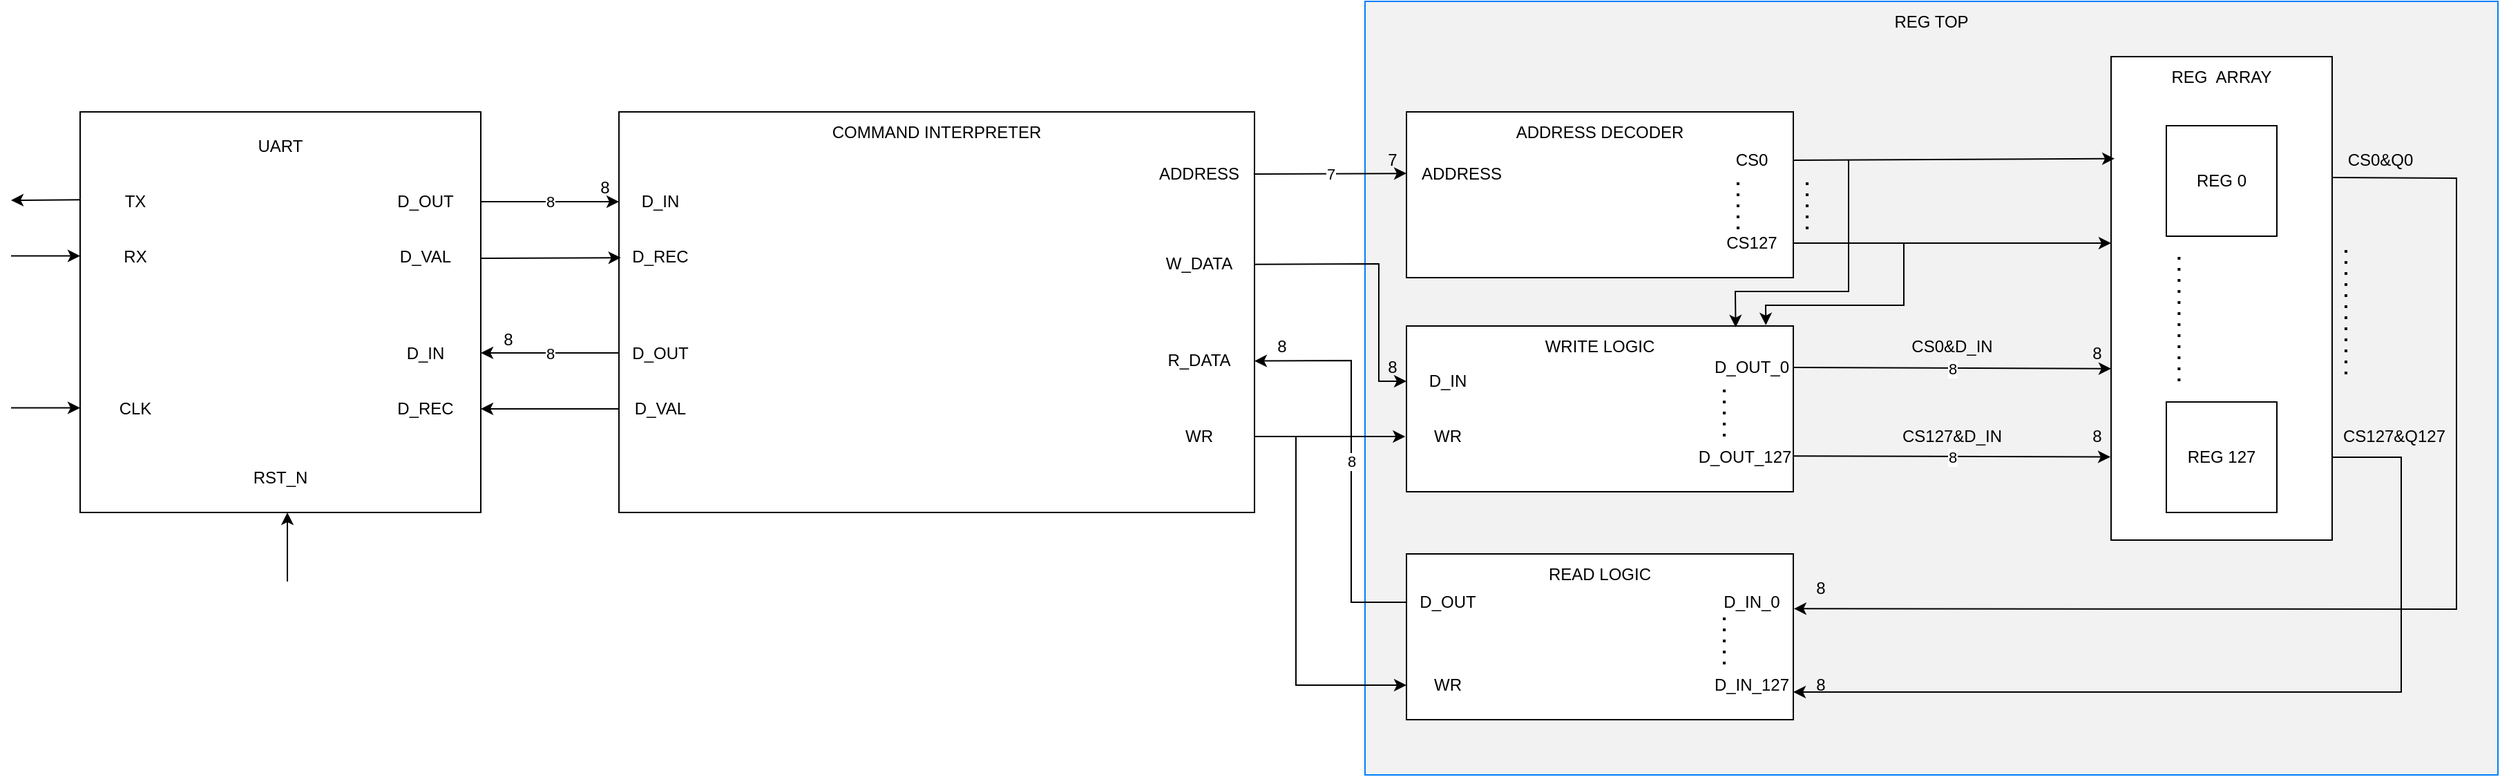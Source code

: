 <mxfile version="22.1.5" type="device">
  <diagram name="1 oldal" id="6hVa5__1eOVqnCU0VaBR">
    <mxGraphModel dx="1477" dy="673" grid="1" gridSize="10" guides="1" tooltips="1" connect="1" arrows="1" fold="1" page="1" pageScale="1" pageWidth="2500" pageHeight="1500" math="0" shadow="0">
      <root>
        <mxCell id="0" />
        <mxCell id="1" parent="0" />
        <mxCell id="W1dTpZ825z0NUDxcTeE6-85" value="" style="rounded=0;whiteSpace=wrap;html=1;strokeColor=#007FFF;fillColor=#F2F2F2;" vertex="1" parent="1">
          <mxGeometry x="1050" y="40" width="820" height="560" as="geometry" />
        </mxCell>
        <mxCell id="TZrsvxpgwlqgJpduMYWX-1" value="" style="whiteSpace=wrap;html=1;aspect=fixed;" parent="1" vertex="1">
          <mxGeometry x="120" y="120" width="290" height="290" as="geometry" />
        </mxCell>
        <mxCell id="TZrsvxpgwlqgJpduMYWX-2" value="UART" style="text;html=1;strokeColor=none;fillColor=none;align=center;verticalAlign=middle;whiteSpace=wrap;rounded=0;" parent="1" vertex="1">
          <mxGeometry x="235" y="130" width="60" height="30" as="geometry" />
        </mxCell>
        <mxCell id="TZrsvxpgwlqgJpduMYWX-3" value="TX" style="text;html=1;strokeColor=none;fillColor=none;align=center;verticalAlign=middle;whiteSpace=wrap;rounded=0;" parent="1" vertex="1">
          <mxGeometry x="130" y="170" width="60" height="30" as="geometry" />
        </mxCell>
        <mxCell id="TZrsvxpgwlqgJpduMYWX-4" value="RX" style="text;html=1;strokeColor=none;fillColor=none;align=center;verticalAlign=middle;whiteSpace=wrap;rounded=0;" parent="1" vertex="1">
          <mxGeometry x="130" y="210" width="60" height="30" as="geometry" />
        </mxCell>
        <mxCell id="TZrsvxpgwlqgJpduMYWX-5" value="CLK" style="text;html=1;strokeColor=none;fillColor=none;align=center;verticalAlign=middle;whiteSpace=wrap;rounded=0;" parent="1" vertex="1">
          <mxGeometry x="130" y="320" width="60" height="30" as="geometry" />
        </mxCell>
        <mxCell id="TZrsvxpgwlqgJpduMYWX-6" value="RST_N" style="text;html=1;strokeColor=none;fillColor=none;align=center;verticalAlign=middle;whiteSpace=wrap;rounded=0;" parent="1" vertex="1">
          <mxGeometry x="235" y="370" width="60" height="30" as="geometry" />
        </mxCell>
        <mxCell id="TZrsvxpgwlqgJpduMYWX-7" value="D_OUT" style="text;html=1;strokeColor=none;fillColor=none;align=center;verticalAlign=middle;whiteSpace=wrap;rounded=0;" parent="1" vertex="1">
          <mxGeometry x="340" y="170" width="60" height="30" as="geometry" />
        </mxCell>
        <mxCell id="TZrsvxpgwlqgJpduMYWX-8" value="D_VAL" style="text;html=1;strokeColor=none;fillColor=none;align=center;verticalAlign=middle;whiteSpace=wrap;rounded=0;" parent="1" vertex="1">
          <mxGeometry x="340" y="210" width="60" height="30" as="geometry" />
        </mxCell>
        <mxCell id="TZrsvxpgwlqgJpduMYWX-9" value="D_IN" style="text;html=1;strokeColor=none;fillColor=none;align=center;verticalAlign=middle;whiteSpace=wrap;rounded=0;" parent="1" vertex="1">
          <mxGeometry x="340" y="280" width="60" height="30" as="geometry" />
        </mxCell>
        <mxCell id="TZrsvxpgwlqgJpduMYWX-10" value="D_REC" style="text;html=1;strokeColor=none;fillColor=none;align=center;verticalAlign=middle;whiteSpace=wrap;rounded=0;" parent="1" vertex="1">
          <mxGeometry x="340" y="320" width="60" height="30" as="geometry" />
        </mxCell>
        <mxCell id="TZrsvxpgwlqgJpduMYWX-11" value="" style="rounded=0;whiteSpace=wrap;html=1;" parent="1" vertex="1">
          <mxGeometry x="510" y="120" width="460" height="290" as="geometry" />
        </mxCell>
        <mxCell id="TZrsvxpgwlqgJpduMYWX-14" value="COMMAND INTERPRETER" style="text;html=1;strokeColor=none;fillColor=none;align=center;verticalAlign=middle;whiteSpace=wrap;rounded=0;" parent="1" vertex="1">
          <mxGeometry x="645" y="120" width="190" height="30" as="geometry" />
        </mxCell>
        <mxCell id="TZrsvxpgwlqgJpduMYWX-17" value="D_IN" style="text;html=1;strokeColor=none;fillColor=none;align=center;verticalAlign=middle;whiteSpace=wrap;rounded=0;" parent="1" vertex="1">
          <mxGeometry x="510" y="170" width="60" height="30" as="geometry" />
        </mxCell>
        <mxCell id="TZrsvxpgwlqgJpduMYWX-18" value="D_REC" style="text;html=1;strokeColor=none;fillColor=none;align=center;verticalAlign=middle;whiteSpace=wrap;rounded=0;" parent="1" vertex="1">
          <mxGeometry x="510" y="210" width="60" height="30" as="geometry" />
        </mxCell>
        <mxCell id="TZrsvxpgwlqgJpduMYWX-21" value="ADDRESS" style="text;html=1;strokeColor=none;fillColor=none;align=center;verticalAlign=middle;whiteSpace=wrap;rounded=0;" parent="1" vertex="1">
          <mxGeometry x="900" y="150" width="60" height="30" as="geometry" />
        </mxCell>
        <mxCell id="TZrsvxpgwlqgJpduMYWX-25" value="WR" style="text;html=1;strokeColor=none;fillColor=none;align=center;verticalAlign=middle;whiteSpace=wrap;rounded=0;" parent="1" vertex="1">
          <mxGeometry x="900" y="340" width="60" height="30" as="geometry" />
        </mxCell>
        <mxCell id="TZrsvxpgwlqgJpduMYWX-26" value="R_DATA" style="text;html=1;strokeColor=none;fillColor=none;align=center;verticalAlign=middle;whiteSpace=wrap;rounded=0;" parent="1" vertex="1">
          <mxGeometry x="900" y="285" width="60" height="30" as="geometry" />
        </mxCell>
        <mxCell id="TZrsvxpgwlqgJpduMYWX-27" value="W_DATA" style="text;html=1;strokeColor=none;fillColor=none;align=center;verticalAlign=middle;whiteSpace=wrap;rounded=0;" parent="1" vertex="1">
          <mxGeometry x="900" y="215" width="60" height="30" as="geometry" />
        </mxCell>
        <mxCell id="TZrsvxpgwlqgJpduMYWX-30" value="" style="rounded=0;whiteSpace=wrap;html=1;" parent="1" vertex="1">
          <mxGeometry x="1080" y="120" width="280" height="120" as="geometry" />
        </mxCell>
        <mxCell id="TZrsvxpgwlqgJpduMYWX-31" value="ADDRESS DECODER" style="text;html=1;strokeColor=none;fillColor=none;align=center;verticalAlign=middle;whiteSpace=wrap;rounded=0;" parent="1" vertex="1">
          <mxGeometry x="1150" y="120" width="140" height="30" as="geometry" />
        </mxCell>
        <mxCell id="TZrsvxpgwlqgJpduMYWX-32" value="ADDRESS" style="text;html=1;strokeColor=none;fillColor=none;align=center;verticalAlign=middle;whiteSpace=wrap;rounded=0;" parent="1" vertex="1">
          <mxGeometry x="1090" y="150" width="60" height="30" as="geometry" />
        </mxCell>
        <mxCell id="TZrsvxpgwlqgJpduMYWX-33" value="CS0" style="text;html=1;strokeColor=none;fillColor=none;align=center;verticalAlign=middle;whiteSpace=wrap;rounded=0;" parent="1" vertex="1">
          <mxGeometry x="1300" y="140" width="60" height="30" as="geometry" />
        </mxCell>
        <mxCell id="TZrsvxpgwlqgJpduMYWX-35" value="" style="rounded=0;whiteSpace=wrap;html=1;" parent="1" vertex="1">
          <mxGeometry x="1590" y="80" width="160" height="350" as="geometry" />
        </mxCell>
        <mxCell id="TZrsvxpgwlqgJpduMYWX-36" value="REG&amp;nbsp; ARRAY" style="text;html=1;strokeColor=none;fillColor=none;align=center;verticalAlign=middle;whiteSpace=wrap;rounded=0;" parent="1" vertex="1">
          <mxGeometry x="1630" y="80" width="80" height="30" as="geometry" />
        </mxCell>
        <mxCell id="TZrsvxpgwlqgJpduMYWX-38" value="" style="whiteSpace=wrap;html=1;aspect=fixed;" parent="1" vertex="1">
          <mxGeometry x="1630" y="130" width="80" height="80" as="geometry" />
        </mxCell>
        <mxCell id="TZrsvxpgwlqgJpduMYWX-41" value="REG 0" style="text;html=1;strokeColor=none;fillColor=none;align=center;verticalAlign=middle;whiteSpace=wrap;rounded=0;" parent="1" vertex="1">
          <mxGeometry x="1640" y="155" width="60" height="30" as="geometry" />
        </mxCell>
        <mxCell id="TZrsvxpgwlqgJpduMYWX-51" value="" style="endArrow=classic;html=1;rounded=0;" parent="1" edge="1">
          <mxGeometry width="50" height="50" relative="1" as="geometry">
            <mxPoint x="120" y="183.57" as="sourcePoint" />
            <mxPoint x="70" y="184" as="targetPoint" />
          </mxGeometry>
        </mxCell>
        <mxCell id="TZrsvxpgwlqgJpduMYWX-57" value="" style="endArrow=classic;html=1;rounded=0;" parent="1" edge="1">
          <mxGeometry width="50" height="50" relative="1" as="geometry">
            <mxPoint x="70" y="224.29" as="sourcePoint" />
            <mxPoint x="120" y="224.29" as="targetPoint" />
          </mxGeometry>
        </mxCell>
        <mxCell id="TZrsvxpgwlqgJpduMYWX-59" value="" style="endArrow=classic;html=1;rounded=0;entryX=0.003;entryY=0.364;entryDx=0;entryDy=0;entryPerimeter=0;" parent="1" edge="1" target="TZrsvxpgwlqgJpduMYWX-11">
          <mxGeometry width="50" height="50" relative="1" as="geometry">
            <mxPoint x="410" y="226" as="sourcePoint" />
            <mxPoint x="600" y="249.29" as="targetPoint" />
          </mxGeometry>
        </mxCell>
        <mxCell id="TZrsvxpgwlqgJpduMYWX-63" value="" style="endArrow=classic;html=1;rounded=0;entryX=0.016;entryY=0.211;entryDx=0;entryDy=0;entryPerimeter=0;exitX=1;exitY=0.5;exitDx=0;exitDy=0;" parent="1" target="TZrsvxpgwlqgJpduMYWX-35" edge="1" source="TZrsvxpgwlqgJpduMYWX-33">
          <mxGeometry width="50" height="50" relative="1" as="geometry">
            <mxPoint x="1357.5" y="154.5" as="sourcePoint" />
            <mxPoint x="1417.5" y="155.21" as="targetPoint" />
          </mxGeometry>
        </mxCell>
        <mxCell id="TZrsvxpgwlqgJpduMYWX-65" value="" style="endArrow=classic;html=1;rounded=0;entryX=0.174;entryY=0.989;entryDx=0;entryDy=0;exitX=1;exitY=0.25;exitDx=0;exitDy=0;entryPerimeter=0;" parent="1" target="W1dTpZ825z0NUDxcTeE6-48" edge="1" source="TZrsvxpgwlqgJpduMYWX-35">
          <mxGeometry width="50" height="50" relative="1" as="geometry">
            <mxPoint x="1800" y="200" as="sourcePoint" />
            <mxPoint x="1572.5" y="500" as="targetPoint" />
            <Array as="points">
              <mxPoint x="1840" y="168" />
              <mxPoint x="1840" y="480" />
            </Array>
          </mxGeometry>
        </mxCell>
        <mxCell id="TZrsvxpgwlqgJpduMYWX-67" value="" style="endArrow=classic;html=1;rounded=0;" parent="1" edge="1">
          <mxGeometry width="50" height="50" relative="1" as="geometry">
            <mxPoint x="270" y="460" as="sourcePoint" />
            <mxPoint x="270" y="410" as="targetPoint" />
          </mxGeometry>
        </mxCell>
        <mxCell id="TZrsvxpgwlqgJpduMYWX-68" value="" style="endArrow=classic;html=1;rounded=0;" parent="1" edge="1">
          <mxGeometry width="50" height="50" relative="1" as="geometry">
            <mxPoint x="70" y="334.29" as="sourcePoint" />
            <mxPoint x="120" y="334.29" as="targetPoint" />
          </mxGeometry>
        </mxCell>
        <mxCell id="TZrsvxpgwlqgJpduMYWX-71" value="" style="endArrow=classic;html=1;rounded=0;" parent="1" edge="1">
          <mxGeometry width="50" height="50" relative="1" as="geometry">
            <mxPoint x="510" y="335" as="sourcePoint" />
            <mxPoint x="410" y="335" as="targetPoint" />
            <Array as="points" />
          </mxGeometry>
        </mxCell>
        <mxCell id="W1dTpZ825z0NUDxcTeE6-7" value="" style="endArrow=classic;html=1;rounded=0;shadow=0;" edge="1" parent="1">
          <mxGeometry relative="1" as="geometry">
            <mxPoint x="410" y="185" as="sourcePoint" />
            <mxPoint x="510" y="185" as="targetPoint" />
          </mxGeometry>
        </mxCell>
        <mxCell id="W1dTpZ825z0NUDxcTeE6-8" value="8" style="edgeLabel;resizable=0;html=1;align=center;verticalAlign=middle;" connectable="0" vertex="1" parent="W1dTpZ825z0NUDxcTeE6-7">
          <mxGeometry relative="1" as="geometry" />
        </mxCell>
        <mxCell id="TZrsvxpgwlqgJpduMYWX-19" value="D_OUT" style="text;html=1;strokeColor=none;fillColor=none;align=center;verticalAlign=middle;whiteSpace=wrap;rounded=0;" parent="1" vertex="1">
          <mxGeometry x="510" y="280" width="60" height="30" as="geometry" />
        </mxCell>
        <mxCell id="TZrsvxpgwlqgJpduMYWX-20" value="D_VAL" style="text;html=1;strokeColor=none;fillColor=none;align=center;verticalAlign=middle;whiteSpace=wrap;rounded=0;" parent="1" vertex="1">
          <mxGeometry x="510" y="320" width="60" height="30" as="geometry" />
        </mxCell>
        <mxCell id="W1dTpZ825z0NUDxcTeE6-17" value="" style="endArrow=none;dashed=1;html=1;dashPattern=1 3;strokeWidth=2;rounded=0;" edge="1" parent="1">
          <mxGeometry width="50" height="50" relative="1" as="geometry">
            <mxPoint x="1320" y="205" as="sourcePoint" />
            <mxPoint x="1320" y="165" as="targetPoint" />
            <Array as="points">
              <mxPoint x="1320" y="180" />
            </Array>
          </mxGeometry>
        </mxCell>
        <mxCell id="W1dTpZ825z0NUDxcTeE6-18" value="CS127" style="text;html=1;strokeColor=none;fillColor=none;align=center;verticalAlign=middle;whiteSpace=wrap;rounded=0;" vertex="1" parent="1">
          <mxGeometry x="1300" y="200" width="60" height="30" as="geometry" />
        </mxCell>
        <mxCell id="W1dTpZ825z0NUDxcTeE6-19" value="" style="endArrow=classic;html=1;rounded=0;entryX=0.016;entryY=0.211;entryDx=0;entryDy=0;entryPerimeter=0;" edge="1" parent="1">
          <mxGeometry width="50" height="50" relative="1" as="geometry">
            <mxPoint x="1360" y="215" as="sourcePoint" />
            <mxPoint x="1590" y="215" as="targetPoint" />
          </mxGeometry>
        </mxCell>
        <mxCell id="W1dTpZ825z0NUDxcTeE6-20" value="" style="endArrow=none;dashed=1;html=1;dashPattern=1 3;strokeWidth=2;rounded=0;" edge="1" parent="1">
          <mxGeometry width="50" height="50" relative="1" as="geometry">
            <mxPoint x="1370" y="205" as="sourcePoint" />
            <mxPoint x="1370" y="165" as="targetPoint" />
            <Array as="points">
              <mxPoint x="1370" y="180" />
            </Array>
          </mxGeometry>
        </mxCell>
        <mxCell id="W1dTpZ825z0NUDxcTeE6-21" value="" style="whiteSpace=wrap;html=1;aspect=fixed;" vertex="1" parent="1">
          <mxGeometry x="1630" y="330" width="80" height="80" as="geometry" />
        </mxCell>
        <mxCell id="W1dTpZ825z0NUDxcTeE6-22" value="" style="endArrow=none;dashed=1;html=1;dashPattern=1 3;strokeWidth=2;rounded=0;" edge="1" parent="1">
          <mxGeometry width="50" height="50" relative="1" as="geometry">
            <mxPoint x="1639.2" y="315" as="sourcePoint" />
            <mxPoint x="1639.2" y="225" as="targetPoint" />
            <Array as="points">
              <mxPoint x="1639.2" y="240" />
            </Array>
          </mxGeometry>
        </mxCell>
        <mxCell id="W1dTpZ825z0NUDxcTeE6-23" value="REG 127" style="text;html=1;strokeColor=none;fillColor=none;align=center;verticalAlign=middle;whiteSpace=wrap;rounded=0;" vertex="1" parent="1">
          <mxGeometry x="1640" y="355" width="60" height="30" as="geometry" />
        </mxCell>
        <mxCell id="W1dTpZ825z0NUDxcTeE6-24" value="" style="endArrow=classic;html=1;rounded=0;shadow=0;entryX=0.002;entryY=0.654;entryDx=0;entryDy=0;entryPerimeter=0;" edge="1" parent="1">
          <mxGeometry relative="1" as="geometry">
            <mxPoint x="969.44" y="164.96" as="sourcePoint" />
            <mxPoint x="1080.0" y="164.55" as="targetPoint" />
          </mxGeometry>
        </mxCell>
        <mxCell id="W1dTpZ825z0NUDxcTeE6-25" value="7" style="edgeLabel;resizable=0;html=1;align=center;verticalAlign=middle;" connectable="0" vertex="1" parent="W1dTpZ825z0NUDxcTeE6-24">
          <mxGeometry relative="1" as="geometry" />
        </mxCell>
        <mxCell id="W1dTpZ825z0NUDxcTeE6-26" value="" style="endArrow=classic;html=1;rounded=0;shadow=0;entryX=0.002;entryY=0.654;entryDx=0;entryDy=0;entryPerimeter=0;exitX=0;exitY=0.5;exitDx=0;exitDy=0;" edge="1" parent="1" source="W1dTpZ825z0NUDxcTeE6-53">
          <mxGeometry relative="1" as="geometry">
            <mxPoint x="1030" y="300" as="sourcePoint" />
            <mxPoint x="970" y="300.33" as="targetPoint" />
            <Array as="points">
              <mxPoint x="1040" y="475" />
              <mxPoint x="1040" y="300" />
            </Array>
          </mxGeometry>
        </mxCell>
        <mxCell id="W1dTpZ825z0NUDxcTeE6-27" value="8" style="edgeLabel;resizable=0;html=1;align=center;verticalAlign=middle;" connectable="0" vertex="1" parent="W1dTpZ825z0NUDxcTeE6-26">
          <mxGeometry relative="1" as="geometry" />
        </mxCell>
        <mxCell id="W1dTpZ825z0NUDxcTeE6-28" value="" style="endArrow=classic;html=1;rounded=0;shadow=0;" edge="1" parent="1">
          <mxGeometry relative="1" as="geometry">
            <mxPoint x="510" y="294.44" as="sourcePoint" />
            <mxPoint x="410" y="294.44" as="targetPoint" />
          </mxGeometry>
        </mxCell>
        <mxCell id="W1dTpZ825z0NUDxcTeE6-29" value="8" style="edgeLabel;resizable=0;html=1;align=center;verticalAlign=middle;" connectable="0" vertex="1" parent="W1dTpZ825z0NUDxcTeE6-28">
          <mxGeometry relative="1" as="geometry" />
        </mxCell>
        <mxCell id="W1dTpZ825z0NUDxcTeE6-30" value="" style="endArrow=classic;html=1;rounded=0;entryX=-0.003;entryY=0.667;entryDx=0;entryDy=0;entryPerimeter=0;" edge="1" parent="1" target="W1dTpZ825z0NUDxcTeE6-38">
          <mxGeometry width="50" height="50" relative="1" as="geometry">
            <mxPoint x="970" y="355" as="sourcePoint" />
            <mxPoint x="1020" y="355" as="targetPoint" />
          </mxGeometry>
        </mxCell>
        <mxCell id="W1dTpZ825z0NUDxcTeE6-31" value="" style="endArrow=none;html=1;rounded=0;" edge="1" parent="1">
          <mxGeometry width="50" height="50" relative="1" as="geometry">
            <mxPoint x="1750" y="370" as="sourcePoint" />
            <mxPoint x="1380" y="540" as="targetPoint" />
            <Array as="points">
              <mxPoint x="1800" y="370" />
              <mxPoint x="1800" y="540" />
            </Array>
          </mxGeometry>
        </mxCell>
        <mxCell id="W1dTpZ825z0NUDxcTeE6-33" value="" style="endArrow=none;dashed=1;html=1;dashPattern=1 3;strokeWidth=2;rounded=0;" edge="1" parent="1">
          <mxGeometry width="50" height="50" relative="1" as="geometry">
            <mxPoint x="1760" y="310" as="sourcePoint" />
            <mxPoint x="1760" y="220" as="targetPoint" />
            <Array as="points">
              <mxPoint x="1760" y="235" />
            </Array>
          </mxGeometry>
        </mxCell>
        <mxCell id="W1dTpZ825z0NUDxcTeE6-34" value="CS0&amp;amp;Q0" style="text;html=1;strokeColor=none;fillColor=none;align=center;verticalAlign=middle;whiteSpace=wrap;rounded=0;" vertex="1" parent="1">
          <mxGeometry x="1760" y="140" width="50" height="30" as="geometry" />
        </mxCell>
        <mxCell id="W1dTpZ825z0NUDxcTeE6-35" value="CS127&amp;amp;Q127" style="text;html=1;strokeColor=none;fillColor=none;align=center;verticalAlign=middle;whiteSpace=wrap;rounded=0;" vertex="1" parent="1">
          <mxGeometry x="1770" y="340" width="50" height="30" as="geometry" />
        </mxCell>
        <mxCell id="W1dTpZ825z0NUDxcTeE6-38" value="" style="rounded=0;whiteSpace=wrap;html=1;" vertex="1" parent="1">
          <mxGeometry x="1080" y="275" width="280" height="120" as="geometry" />
        </mxCell>
        <mxCell id="W1dTpZ825z0NUDxcTeE6-39" value="" style="rounded=0;whiteSpace=wrap;html=1;" vertex="1" parent="1">
          <mxGeometry x="1080" y="440" width="280" height="120" as="geometry" />
        </mxCell>
        <mxCell id="W1dTpZ825z0NUDxcTeE6-40" value="WRITE&amp;nbsp;LOGIC" style="text;html=1;strokeColor=none;fillColor=none;align=center;verticalAlign=middle;whiteSpace=wrap;rounded=0;" vertex="1" parent="1">
          <mxGeometry x="1150" y="275" width="140" height="30" as="geometry" />
        </mxCell>
        <mxCell id="W1dTpZ825z0NUDxcTeE6-41" value="READ LOGIC" style="text;html=1;strokeColor=none;fillColor=none;align=center;verticalAlign=middle;whiteSpace=wrap;rounded=0;" vertex="1" parent="1">
          <mxGeometry x="1150" y="440" width="140" height="30" as="geometry" />
        </mxCell>
        <mxCell id="W1dTpZ825z0NUDxcTeE6-42" value="D_IN_0" style="text;html=1;strokeColor=none;fillColor=none;align=center;verticalAlign=middle;whiteSpace=wrap;rounded=0;" vertex="1" parent="1">
          <mxGeometry x="1300" y="460" width="60" height="30" as="geometry" />
        </mxCell>
        <mxCell id="W1dTpZ825z0NUDxcTeE6-44" value="D_IN_127" style="text;html=1;strokeColor=none;fillColor=none;align=center;verticalAlign=middle;whiteSpace=wrap;rounded=0;" vertex="1" parent="1">
          <mxGeometry x="1300" y="520" width="60" height="30" as="geometry" />
        </mxCell>
        <mxCell id="W1dTpZ825z0NUDxcTeE6-45" value="" style="endArrow=none;dashed=1;html=1;dashPattern=1 3;strokeWidth=2;rounded=0;" edge="1" parent="1">
          <mxGeometry width="50" height="50" relative="1" as="geometry">
            <mxPoint x="1310" y="520" as="sourcePoint" />
            <mxPoint x="1310" y="480" as="targetPoint" />
            <Array as="points">
              <mxPoint x="1310" y="495" />
            </Array>
          </mxGeometry>
        </mxCell>
        <mxCell id="W1dTpZ825z0NUDxcTeE6-46" value="" style="endArrow=classic;html=1;rounded=0;" edge="1" parent="1">
          <mxGeometry width="50" height="50" relative="1" as="geometry">
            <mxPoint x="1380" y="540" as="sourcePoint" />
            <mxPoint x="1360" y="540" as="targetPoint" />
          </mxGeometry>
        </mxCell>
        <mxCell id="W1dTpZ825z0NUDxcTeE6-48" value="8" style="text;html=1;strokeColor=none;fillColor=none;align=center;verticalAlign=middle;whiteSpace=wrap;rounded=0;" vertex="1" parent="1">
          <mxGeometry x="1350" y="450" width="60" height="30" as="geometry" />
        </mxCell>
        <mxCell id="W1dTpZ825z0NUDxcTeE6-52" value="8" style="text;html=1;strokeColor=none;fillColor=none;align=center;verticalAlign=middle;whiteSpace=wrap;rounded=0;" vertex="1" parent="1">
          <mxGeometry x="1350" y="520" width="60" height="30" as="geometry" />
        </mxCell>
        <mxCell id="W1dTpZ825z0NUDxcTeE6-53" value="D_OUT" style="text;html=1;strokeColor=none;fillColor=none;align=center;verticalAlign=middle;whiteSpace=wrap;rounded=0;" vertex="1" parent="1">
          <mxGeometry x="1080" y="460" width="60" height="30" as="geometry" />
        </mxCell>
        <mxCell id="W1dTpZ825z0NUDxcTeE6-54" value="D_IN" style="text;html=1;strokeColor=none;fillColor=none;align=center;verticalAlign=middle;whiteSpace=wrap;rounded=0;" vertex="1" parent="1">
          <mxGeometry x="1080" y="300" width="60" height="30" as="geometry" />
        </mxCell>
        <mxCell id="W1dTpZ825z0NUDxcTeE6-55" value="" style="endArrow=classic;html=1;rounded=0;shadow=0;entryX=0;entryY=0.5;entryDx=0;entryDy=0;exitX=0;exitY=0.5;exitDx=0;exitDy=0;" edge="1" parent="1" target="W1dTpZ825z0NUDxcTeE6-54">
          <mxGeometry relative="1" as="geometry">
            <mxPoint x="970" y="230.33" as="sourcePoint" />
            <mxPoint x="1080" y="405" as="targetPoint" />
            <Array as="points">
              <mxPoint x="1060" y="230" />
              <mxPoint x="1060" y="315" />
            </Array>
          </mxGeometry>
        </mxCell>
        <mxCell id="W1dTpZ825z0NUDxcTeE6-57" value="8" style="text;html=1;strokeColor=none;fillColor=none;align=center;verticalAlign=middle;whiteSpace=wrap;rounded=0;" vertex="1" parent="1">
          <mxGeometry x="960" y="275" width="60" height="30" as="geometry" />
        </mxCell>
        <mxCell id="W1dTpZ825z0NUDxcTeE6-58" value="8" style="text;html=1;strokeColor=none;fillColor=none;align=center;verticalAlign=middle;whiteSpace=wrap;rounded=0;" vertex="1" parent="1">
          <mxGeometry x="1040" y="290" width="60" height="30" as="geometry" />
        </mxCell>
        <mxCell id="W1dTpZ825z0NUDxcTeE6-61" value="7" style="text;html=1;strokeColor=none;fillColor=none;align=center;verticalAlign=middle;whiteSpace=wrap;rounded=0;" vertex="1" parent="1">
          <mxGeometry x="1040" y="140" width="60" height="30" as="geometry" />
        </mxCell>
        <mxCell id="W1dTpZ825z0NUDxcTeE6-62" value="8" style="text;html=1;strokeColor=none;fillColor=none;align=center;verticalAlign=middle;whiteSpace=wrap;rounded=0;" vertex="1" parent="1">
          <mxGeometry x="400" y="270" width="60" height="30" as="geometry" />
        </mxCell>
        <mxCell id="W1dTpZ825z0NUDxcTeE6-63" value="8" style="text;html=1;strokeColor=none;fillColor=none;align=center;verticalAlign=middle;whiteSpace=wrap;rounded=0;" vertex="1" parent="1">
          <mxGeometry x="470" y="160" width="60" height="30" as="geometry" />
        </mxCell>
        <mxCell id="W1dTpZ825z0NUDxcTeE6-66" value="D_OUT_0" style="text;html=1;strokeColor=none;fillColor=none;align=center;verticalAlign=middle;whiteSpace=wrap;rounded=0;" vertex="1" parent="1">
          <mxGeometry x="1300" y="290" width="60" height="30" as="geometry" />
        </mxCell>
        <mxCell id="W1dTpZ825z0NUDxcTeE6-67" value="" style="endArrow=classic;html=1;rounded=0;entryX=0.851;entryY=0.008;entryDx=0;entryDy=0;entryPerimeter=0;" edge="1" parent="1" target="W1dTpZ825z0NUDxcTeE6-38">
          <mxGeometry width="50" height="50" relative="1" as="geometry">
            <mxPoint x="1400" y="155" as="sourcePoint" />
            <mxPoint x="1400" y="300" as="targetPoint" />
            <Array as="points">
              <mxPoint x="1400" y="250" />
              <mxPoint x="1318" y="250" />
            </Array>
          </mxGeometry>
        </mxCell>
        <mxCell id="W1dTpZ825z0NUDxcTeE6-68" value="" style="endArrow=classic;html=1;rounded=0;entryX=0.929;entryY=-0.005;entryDx=0;entryDy=0;entryPerimeter=0;" edge="1" parent="1" target="W1dTpZ825z0NUDxcTeE6-38">
          <mxGeometry width="50" height="50" relative="1" as="geometry">
            <mxPoint x="1440" y="215" as="sourcePoint" />
            <mxPoint x="1360" y="340" as="targetPoint" />
            <Array as="points">
              <mxPoint x="1440" y="260" />
              <mxPoint x="1340" y="260" />
            </Array>
          </mxGeometry>
        </mxCell>
        <mxCell id="W1dTpZ825z0NUDxcTeE6-69" value="" style="endArrow=classic;html=1;rounded=0;shadow=0;entryX=-0.003;entryY=0.828;entryDx=0;entryDy=0;entryPerimeter=0;" edge="1" parent="1" target="TZrsvxpgwlqgJpduMYWX-35">
          <mxGeometry relative="1" as="geometry">
            <mxPoint x="1360" y="369.09" as="sourcePoint" />
            <mxPoint x="1460" y="369.09" as="targetPoint" />
          </mxGeometry>
        </mxCell>
        <mxCell id="W1dTpZ825z0NUDxcTeE6-70" value="8" style="edgeLabel;resizable=0;html=1;align=center;verticalAlign=middle;" connectable="0" vertex="1" parent="W1dTpZ825z0NUDxcTeE6-69">
          <mxGeometry relative="1" as="geometry" />
        </mxCell>
        <mxCell id="W1dTpZ825z0NUDxcTeE6-71" value="8" style="text;html=1;strokeColor=none;fillColor=none;align=center;verticalAlign=middle;whiteSpace=wrap;rounded=0;" vertex="1" parent="1">
          <mxGeometry x="1550" y="340" width="60" height="30" as="geometry" />
        </mxCell>
        <mxCell id="W1dTpZ825z0NUDxcTeE6-74" value="" style="endArrow=none;dashed=1;html=1;dashPattern=1 3;strokeWidth=2;rounded=0;" edge="1" parent="1">
          <mxGeometry width="50" height="50" relative="1" as="geometry">
            <mxPoint x="1310" y="355" as="sourcePoint" />
            <mxPoint x="1310" y="315" as="targetPoint" />
            <Array as="points">
              <mxPoint x="1310" y="330" />
            </Array>
          </mxGeometry>
        </mxCell>
        <mxCell id="W1dTpZ825z0NUDxcTeE6-75" value="D_OUT_127" style="text;html=1;strokeColor=none;fillColor=none;align=center;verticalAlign=middle;whiteSpace=wrap;rounded=0;" vertex="1" parent="1">
          <mxGeometry x="1290" y="355" width="70" height="30" as="geometry" />
        </mxCell>
        <mxCell id="W1dTpZ825z0NUDxcTeE6-76" value="" style="endArrow=classic;html=1;rounded=0;shadow=0;entryX=-0.003;entryY=0.828;entryDx=0;entryDy=0;entryPerimeter=0;" edge="1" parent="1">
          <mxGeometry relative="1" as="geometry">
            <mxPoint x="1360" y="305" as="sourcePoint" />
            <mxPoint x="1590" y="305.91" as="targetPoint" />
          </mxGeometry>
        </mxCell>
        <mxCell id="W1dTpZ825z0NUDxcTeE6-77" value="8" style="edgeLabel;resizable=0;html=1;align=center;verticalAlign=middle;" connectable="0" vertex="1" parent="W1dTpZ825z0NUDxcTeE6-76">
          <mxGeometry relative="1" as="geometry" />
        </mxCell>
        <mxCell id="W1dTpZ825z0NUDxcTeE6-78" value="8" style="text;html=1;strokeColor=none;fillColor=none;align=center;verticalAlign=middle;whiteSpace=wrap;rounded=0;" vertex="1" parent="1">
          <mxGeometry x="1550" y="280" width="60" height="30" as="geometry" />
        </mxCell>
        <mxCell id="W1dTpZ825z0NUDxcTeE6-79" value="CS0&amp;amp;D_IN" style="text;html=1;strokeColor=none;fillColor=none;align=center;verticalAlign=middle;whiteSpace=wrap;rounded=0;" vertex="1" parent="1">
          <mxGeometry x="1450" y="275" width="50" height="30" as="geometry" />
        </mxCell>
        <mxCell id="W1dTpZ825z0NUDxcTeE6-80" value="CS127&amp;amp;D_IN" style="text;html=1;strokeColor=none;fillColor=none;align=center;verticalAlign=middle;whiteSpace=wrap;rounded=0;" vertex="1" parent="1">
          <mxGeometry x="1450" y="340" width="50" height="30" as="geometry" />
        </mxCell>
        <mxCell id="W1dTpZ825z0NUDxcTeE6-81" value="WR" style="text;html=1;strokeColor=none;fillColor=none;align=center;verticalAlign=middle;whiteSpace=wrap;rounded=0;" vertex="1" parent="1">
          <mxGeometry x="1080" y="340" width="60" height="30" as="geometry" />
        </mxCell>
        <mxCell id="W1dTpZ825z0NUDxcTeE6-82" value="WR" style="text;html=1;strokeColor=none;fillColor=none;align=center;verticalAlign=middle;whiteSpace=wrap;rounded=0;" vertex="1" parent="1">
          <mxGeometry x="1080" y="520" width="60" height="30" as="geometry" />
        </mxCell>
        <mxCell id="W1dTpZ825z0NUDxcTeE6-83" value="" style="endArrow=classic;html=1;rounded=0;entryX=0;entryY=0.5;entryDx=0;entryDy=0;" edge="1" parent="1" target="W1dTpZ825z0NUDxcTeE6-82">
          <mxGeometry width="50" height="50" relative="1" as="geometry">
            <mxPoint x="1000" y="355" as="sourcePoint" />
            <mxPoint x="1050" y="305" as="targetPoint" />
            <Array as="points">
              <mxPoint x="1000" y="535" />
            </Array>
          </mxGeometry>
        </mxCell>
        <mxCell id="W1dTpZ825z0NUDxcTeE6-86" value="REG TOP" style="text;html=1;strokeColor=none;fillColor=none;align=center;verticalAlign=middle;whiteSpace=wrap;rounded=0;" vertex="1" parent="1">
          <mxGeometry x="1430" y="40" width="60" height="30" as="geometry" />
        </mxCell>
      </root>
    </mxGraphModel>
  </diagram>
</mxfile>
